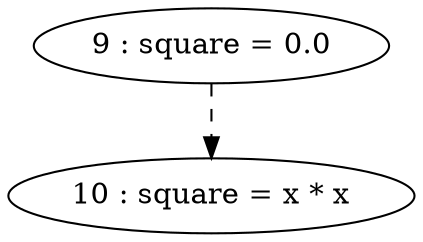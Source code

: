 digraph G {
"9 : square = 0.0"
"9 : square = 0.0" -> "10 : square = x * x" [style=dashed]
"10 : square = x * x"
}
